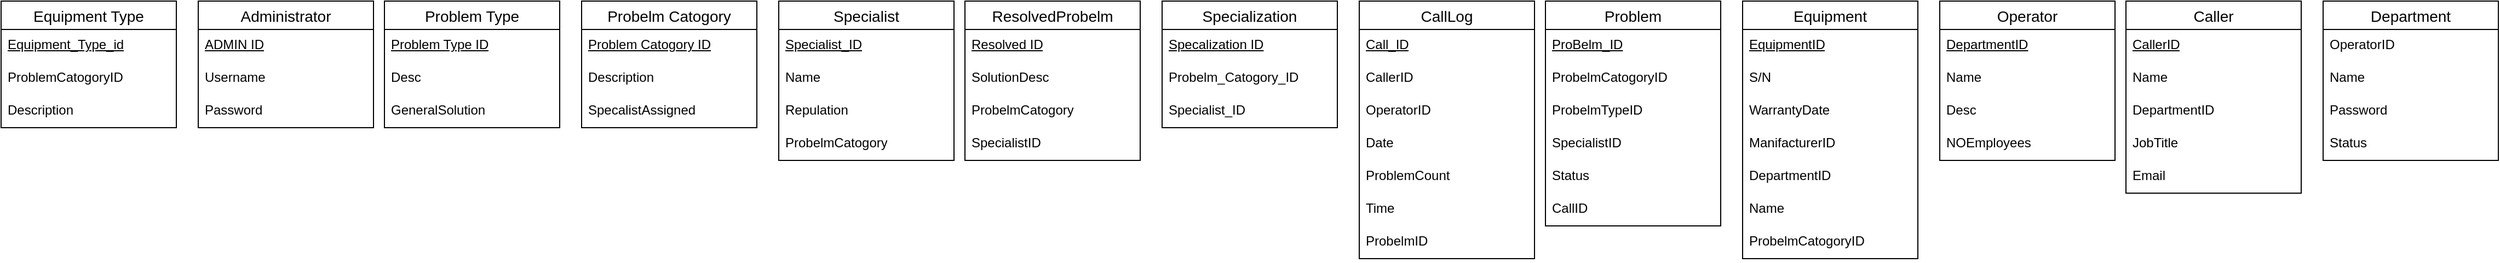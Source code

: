 <mxfile version="24.7.17">
  <diagram name="Página-1" id="ZeteUe9dI3upf3mu1o2H">
    <mxGraphModel dx="2229" dy="1448" grid="1" gridSize="10" guides="1" tooltips="1" connect="1" arrows="1" fold="1" page="1" pageScale="1" pageWidth="827" pageHeight="1169" math="0" shadow="0">
      <root>
        <mxCell id="0" />
        <mxCell id="1" parent="0" />
        <mxCell id="eCejzndIbdOfTofB6fQI-1" value="Equipment Type" style="swimlane;fontStyle=0;childLayout=stackLayout;horizontal=1;startSize=26;horizontalStack=0;resizeParent=1;resizeParentMax=0;resizeLast=0;collapsible=1;marginBottom=0;align=center;fontSize=14;" vertex="1" parent="1">
          <mxGeometry x="-1020" y="-700" width="160" height="116" as="geometry" />
        </mxCell>
        <mxCell id="eCejzndIbdOfTofB6fQI-2" value="&lt;font style=&quot;vertical-align: inherit;&quot;&gt;&lt;font style=&quot;vertical-align: inherit;&quot;&gt;&lt;font style=&quot;vertical-align: inherit;&quot;&gt;&lt;font style=&quot;vertical-align: inherit;&quot;&gt;&lt;u&gt;Equipment_Type_id&lt;/u&gt;&lt;/font&gt;&lt;/font&gt;&lt;/font&gt;&lt;/font&gt;" style="text;strokeColor=none;fillColor=none;spacingLeft=4;spacingRight=4;overflow=hidden;rotatable=0;points=[[0,0.5],[1,0.5]];portConstraint=eastwest;fontSize=12;whiteSpace=wrap;html=1;" vertex="1" parent="eCejzndIbdOfTofB6fQI-1">
          <mxGeometry y="26" width="160" height="30" as="geometry" />
        </mxCell>
        <mxCell id="eCejzndIbdOfTofB6fQI-3" value="ProblemCatogoryID" style="text;strokeColor=none;fillColor=none;spacingLeft=4;spacingRight=4;overflow=hidden;rotatable=0;points=[[0,0.5],[1,0.5]];portConstraint=eastwest;fontSize=12;whiteSpace=wrap;html=1;" vertex="1" parent="eCejzndIbdOfTofB6fQI-1">
          <mxGeometry y="56" width="160" height="30" as="geometry" />
        </mxCell>
        <mxCell id="eCejzndIbdOfTofB6fQI-4" value="Description" style="text;strokeColor=none;fillColor=none;spacingLeft=4;spacingRight=4;overflow=hidden;rotatable=0;points=[[0,0.5],[1,0.5]];portConstraint=eastwest;fontSize=12;whiteSpace=wrap;html=1;" vertex="1" parent="eCejzndIbdOfTofB6fQI-1">
          <mxGeometry y="86" width="160" height="30" as="geometry" />
        </mxCell>
        <mxCell id="eCejzndIbdOfTofB6fQI-5" value="Administrator" style="swimlane;fontStyle=0;childLayout=stackLayout;horizontal=1;startSize=26;horizontalStack=0;resizeParent=1;resizeParentMax=0;resizeLast=0;collapsible=1;marginBottom=0;align=center;fontSize=14;" vertex="1" parent="1">
          <mxGeometry x="-840" y="-700" width="160" height="116" as="geometry" />
        </mxCell>
        <mxCell id="eCejzndIbdOfTofB6fQI-6" value="&lt;font style=&quot;vertical-align: inherit;&quot;&gt;&lt;font style=&quot;vertical-align: inherit;&quot;&gt;&lt;font style=&quot;vertical-align: inherit;&quot;&gt;&lt;font style=&quot;vertical-align: inherit;&quot;&gt;&lt;u&gt;ADMIN ID&lt;/u&gt;&lt;/font&gt;&lt;/font&gt;&lt;/font&gt;&lt;/font&gt;" style="text;strokeColor=none;fillColor=none;spacingLeft=4;spacingRight=4;overflow=hidden;rotatable=0;points=[[0,0.5],[1,0.5]];portConstraint=eastwest;fontSize=12;whiteSpace=wrap;html=1;" vertex="1" parent="eCejzndIbdOfTofB6fQI-5">
          <mxGeometry y="26" width="160" height="30" as="geometry" />
        </mxCell>
        <mxCell id="eCejzndIbdOfTofB6fQI-7" value="Username" style="text;strokeColor=none;fillColor=none;spacingLeft=4;spacingRight=4;overflow=hidden;rotatable=0;points=[[0,0.5],[1,0.5]];portConstraint=eastwest;fontSize=12;whiteSpace=wrap;html=1;" vertex="1" parent="eCejzndIbdOfTofB6fQI-5">
          <mxGeometry y="56" width="160" height="30" as="geometry" />
        </mxCell>
        <mxCell id="eCejzndIbdOfTofB6fQI-8" value="Password" style="text;strokeColor=none;fillColor=none;spacingLeft=4;spacingRight=4;overflow=hidden;rotatable=0;points=[[0,0.5],[1,0.5]];portConstraint=eastwest;fontSize=12;whiteSpace=wrap;html=1;" vertex="1" parent="eCejzndIbdOfTofB6fQI-5">
          <mxGeometry y="86" width="160" height="30" as="geometry" />
        </mxCell>
        <mxCell id="eCejzndIbdOfTofB6fQI-9" value="Problem Type" style="swimlane;fontStyle=0;childLayout=stackLayout;horizontal=1;startSize=26;horizontalStack=0;resizeParent=1;resizeParentMax=0;resizeLast=0;collapsible=1;marginBottom=0;align=center;fontSize=14;" vertex="1" parent="1">
          <mxGeometry x="-670" y="-700" width="160" height="116" as="geometry" />
        </mxCell>
        <mxCell id="eCejzndIbdOfTofB6fQI-10" value="&lt;u&gt;Problem Type ID&lt;/u&gt;" style="text;strokeColor=none;fillColor=none;spacingLeft=4;spacingRight=4;overflow=hidden;rotatable=0;points=[[0,0.5],[1,0.5]];portConstraint=eastwest;fontSize=12;whiteSpace=wrap;html=1;" vertex="1" parent="eCejzndIbdOfTofB6fQI-9">
          <mxGeometry y="26" width="160" height="30" as="geometry" />
        </mxCell>
        <mxCell id="eCejzndIbdOfTofB6fQI-11" value="Desc" style="text;strokeColor=none;fillColor=none;spacingLeft=4;spacingRight=4;overflow=hidden;rotatable=0;points=[[0,0.5],[1,0.5]];portConstraint=eastwest;fontSize=12;whiteSpace=wrap;html=1;" vertex="1" parent="eCejzndIbdOfTofB6fQI-9">
          <mxGeometry y="56" width="160" height="30" as="geometry" />
        </mxCell>
        <mxCell id="eCejzndIbdOfTofB6fQI-12" value="GeneralSolution" style="text;strokeColor=none;fillColor=none;spacingLeft=4;spacingRight=4;overflow=hidden;rotatable=0;points=[[0,0.5],[1,0.5]];portConstraint=eastwest;fontSize=12;whiteSpace=wrap;html=1;" vertex="1" parent="eCejzndIbdOfTofB6fQI-9">
          <mxGeometry y="86" width="160" height="30" as="geometry" />
        </mxCell>
        <mxCell id="eCejzndIbdOfTofB6fQI-13" value="Probelm Catogory" style="swimlane;fontStyle=0;childLayout=stackLayout;horizontal=1;startSize=26;horizontalStack=0;resizeParent=1;resizeParentMax=0;resizeLast=0;collapsible=1;marginBottom=0;align=center;fontSize=14;" vertex="1" parent="1">
          <mxGeometry x="-490" y="-700" width="160" height="116" as="geometry" />
        </mxCell>
        <mxCell id="eCejzndIbdOfTofB6fQI-14" value="&lt;u&gt;Problem Catogory ID&lt;/u&gt;" style="text;strokeColor=none;fillColor=none;spacingLeft=4;spacingRight=4;overflow=hidden;rotatable=0;points=[[0,0.5],[1,0.5]];portConstraint=eastwest;fontSize=12;whiteSpace=wrap;html=1;" vertex="1" parent="eCejzndIbdOfTofB6fQI-13">
          <mxGeometry y="26" width="160" height="30" as="geometry" />
        </mxCell>
        <mxCell id="eCejzndIbdOfTofB6fQI-15" value="Description" style="text;strokeColor=none;fillColor=none;spacingLeft=4;spacingRight=4;overflow=hidden;rotatable=0;points=[[0,0.5],[1,0.5]];portConstraint=eastwest;fontSize=12;whiteSpace=wrap;html=1;" vertex="1" parent="eCejzndIbdOfTofB6fQI-13">
          <mxGeometry y="56" width="160" height="30" as="geometry" />
        </mxCell>
        <mxCell id="eCejzndIbdOfTofB6fQI-16" value="SpecalistAssigned" style="text;strokeColor=none;fillColor=none;spacingLeft=4;spacingRight=4;overflow=hidden;rotatable=0;points=[[0,0.5],[1,0.5]];portConstraint=eastwest;fontSize=12;whiteSpace=wrap;html=1;" vertex="1" parent="eCejzndIbdOfTofB6fQI-13">
          <mxGeometry y="86" width="160" height="30" as="geometry" />
        </mxCell>
        <mxCell id="eCejzndIbdOfTofB6fQI-17" value="Specialist" style="swimlane;fontStyle=0;childLayout=stackLayout;horizontal=1;startSize=26;horizontalStack=0;resizeParent=1;resizeParentMax=0;resizeLast=0;collapsible=1;marginBottom=0;align=center;fontSize=14;" vertex="1" parent="1">
          <mxGeometry x="-310" y="-700" width="160" height="146" as="geometry" />
        </mxCell>
        <mxCell id="eCejzndIbdOfTofB6fQI-18" value="&lt;font style=&quot;vertical-align: inherit;&quot;&gt;&lt;font style=&quot;vertical-align: inherit;&quot;&gt;&lt;font style=&quot;vertical-align: inherit;&quot;&gt;&lt;font style=&quot;vertical-align: inherit;&quot;&gt;&lt;u&gt;Specialist_ID&lt;/u&gt;&lt;/font&gt;&lt;/font&gt;&lt;/font&gt;&lt;/font&gt;" style="text;strokeColor=none;fillColor=none;spacingLeft=4;spacingRight=4;overflow=hidden;rotatable=0;points=[[0,0.5],[1,0.5]];portConstraint=eastwest;fontSize=12;whiteSpace=wrap;html=1;" vertex="1" parent="eCejzndIbdOfTofB6fQI-17">
          <mxGeometry y="26" width="160" height="30" as="geometry" />
        </mxCell>
        <mxCell id="eCejzndIbdOfTofB6fQI-19" value="Name" style="text;strokeColor=none;fillColor=none;spacingLeft=4;spacingRight=4;overflow=hidden;rotatable=0;points=[[0,0.5],[1,0.5]];portConstraint=eastwest;fontSize=12;whiteSpace=wrap;html=1;" vertex="1" parent="eCejzndIbdOfTofB6fQI-17">
          <mxGeometry y="56" width="160" height="30" as="geometry" />
        </mxCell>
        <mxCell id="eCejzndIbdOfTofB6fQI-20" value="Repulation" style="text;strokeColor=none;fillColor=none;spacingLeft=4;spacingRight=4;overflow=hidden;rotatable=0;points=[[0,0.5],[1,0.5]];portConstraint=eastwest;fontSize=12;whiteSpace=wrap;html=1;" vertex="1" parent="eCejzndIbdOfTofB6fQI-17">
          <mxGeometry y="86" width="160" height="30" as="geometry" />
        </mxCell>
        <mxCell id="eCejzndIbdOfTofB6fQI-54" value="ProbelmCatogory" style="text;strokeColor=none;fillColor=none;spacingLeft=4;spacingRight=4;overflow=hidden;rotatable=0;points=[[0,0.5],[1,0.5]];portConstraint=eastwest;fontSize=12;whiteSpace=wrap;html=1;" vertex="1" parent="eCejzndIbdOfTofB6fQI-17">
          <mxGeometry y="116" width="160" height="30" as="geometry" />
        </mxCell>
        <mxCell id="eCejzndIbdOfTofB6fQI-21" value="ResolvedProbelm" style="swimlane;fontStyle=0;childLayout=stackLayout;horizontal=1;startSize=26;horizontalStack=0;resizeParent=1;resizeParentMax=0;resizeLast=0;collapsible=1;marginBottom=0;align=center;fontSize=14;" vertex="1" parent="1">
          <mxGeometry x="-140" y="-700" width="160" height="146" as="geometry" />
        </mxCell>
        <mxCell id="eCejzndIbdOfTofB6fQI-22" value="&lt;font style=&quot;vertical-align: inherit;&quot;&gt;&lt;font style=&quot;vertical-align: inherit;&quot;&gt;&lt;font style=&quot;vertical-align: inherit;&quot;&gt;&lt;font style=&quot;vertical-align: inherit;&quot;&gt;&lt;u&gt;Resolved ID&lt;/u&gt;&lt;/font&gt;&lt;/font&gt;&lt;/font&gt;&lt;/font&gt;" style="text;strokeColor=none;fillColor=none;spacingLeft=4;spacingRight=4;overflow=hidden;rotatable=0;points=[[0,0.5],[1,0.5]];portConstraint=eastwest;fontSize=12;whiteSpace=wrap;html=1;" vertex="1" parent="eCejzndIbdOfTofB6fQI-21">
          <mxGeometry y="26" width="160" height="30" as="geometry" />
        </mxCell>
        <mxCell id="eCejzndIbdOfTofB6fQI-23" value="SolutionDesc" style="text;strokeColor=none;fillColor=none;spacingLeft=4;spacingRight=4;overflow=hidden;rotatable=0;points=[[0,0.5],[1,0.5]];portConstraint=eastwest;fontSize=12;whiteSpace=wrap;html=1;" vertex="1" parent="eCejzndIbdOfTofB6fQI-21">
          <mxGeometry y="56" width="160" height="30" as="geometry" />
        </mxCell>
        <mxCell id="eCejzndIbdOfTofB6fQI-24" value="ProbelmCatogory" style="text;strokeColor=none;fillColor=none;spacingLeft=4;spacingRight=4;overflow=hidden;rotatable=0;points=[[0,0.5],[1,0.5]];portConstraint=eastwest;fontSize=12;whiteSpace=wrap;html=1;" vertex="1" parent="eCejzndIbdOfTofB6fQI-21">
          <mxGeometry y="86" width="160" height="30" as="geometry" />
        </mxCell>
        <mxCell id="eCejzndIbdOfTofB6fQI-57" value="SpecialistID" style="text;strokeColor=none;fillColor=none;spacingLeft=4;spacingRight=4;overflow=hidden;rotatable=0;points=[[0,0.5],[1,0.5]];portConstraint=eastwest;fontSize=12;whiteSpace=wrap;html=1;" vertex="1" parent="eCejzndIbdOfTofB6fQI-21">
          <mxGeometry y="116" width="160" height="30" as="geometry" />
        </mxCell>
        <mxCell id="eCejzndIbdOfTofB6fQI-25" value="Specialization" style="swimlane;fontStyle=0;childLayout=stackLayout;horizontal=1;startSize=26;horizontalStack=0;resizeParent=1;resizeParentMax=0;resizeLast=0;collapsible=1;marginBottom=0;align=center;fontSize=14;" vertex="1" parent="1">
          <mxGeometry x="40" y="-700" width="160" height="116" as="geometry">
            <mxRectangle x="40" y="-700" width="130" height="30" as="alternateBounds" />
          </mxGeometry>
        </mxCell>
        <mxCell id="eCejzndIbdOfTofB6fQI-26" value="&lt;font style=&quot;vertical-align: inherit;&quot;&gt;&lt;font style=&quot;vertical-align: inherit;&quot;&gt;&lt;font style=&quot;vertical-align: inherit;&quot;&gt;&lt;font style=&quot;vertical-align: inherit;&quot;&gt;&lt;u&gt;Specalization ID&lt;/u&gt;&lt;/font&gt;&lt;/font&gt;&lt;/font&gt;&lt;/font&gt;" style="text;strokeColor=none;fillColor=none;spacingLeft=4;spacingRight=4;overflow=hidden;rotatable=0;points=[[0,0.5],[1,0.5]];portConstraint=eastwest;fontSize=12;whiteSpace=wrap;html=1;" vertex="1" parent="eCejzndIbdOfTofB6fQI-25">
          <mxGeometry y="26" width="160" height="30" as="geometry" />
        </mxCell>
        <mxCell id="eCejzndIbdOfTofB6fQI-27" value="Probelm_Catogory_ID" style="text;strokeColor=none;fillColor=none;spacingLeft=4;spacingRight=4;overflow=hidden;rotatable=0;points=[[0,0.5],[1,0.5]];portConstraint=eastwest;fontSize=12;whiteSpace=wrap;html=1;" vertex="1" parent="eCejzndIbdOfTofB6fQI-25">
          <mxGeometry y="56" width="160" height="30" as="geometry" />
        </mxCell>
        <mxCell id="eCejzndIbdOfTofB6fQI-28" value="Specialist_ID" style="text;strokeColor=none;fillColor=none;spacingLeft=4;spacingRight=4;overflow=hidden;rotatable=0;points=[[0,0.5],[1,0.5]];portConstraint=eastwest;fontSize=12;whiteSpace=wrap;html=1;" vertex="1" parent="eCejzndIbdOfTofB6fQI-25">
          <mxGeometry y="86" width="160" height="30" as="geometry" />
        </mxCell>
        <mxCell id="eCejzndIbdOfTofB6fQI-29" value="CallLog" style="swimlane;fontStyle=0;childLayout=stackLayout;horizontal=1;startSize=26;horizontalStack=0;resizeParent=1;resizeParentMax=0;resizeLast=0;collapsible=1;marginBottom=0;align=center;fontSize=14;" vertex="1" parent="1">
          <mxGeometry x="220" y="-700" width="160" height="236" as="geometry" />
        </mxCell>
        <mxCell id="eCejzndIbdOfTofB6fQI-30" value="&lt;u&gt;Call_ID&lt;/u&gt;" style="text;strokeColor=none;fillColor=none;spacingLeft=4;spacingRight=4;overflow=hidden;rotatable=0;points=[[0,0.5],[1,0.5]];portConstraint=eastwest;fontSize=12;whiteSpace=wrap;html=1;" vertex="1" parent="eCejzndIbdOfTofB6fQI-29">
          <mxGeometry y="26" width="160" height="30" as="geometry" />
        </mxCell>
        <mxCell id="eCejzndIbdOfTofB6fQI-31" value="CallerID" style="text;strokeColor=none;fillColor=none;spacingLeft=4;spacingRight=4;overflow=hidden;rotatable=0;points=[[0,0.5],[1,0.5]];portConstraint=eastwest;fontSize=12;whiteSpace=wrap;html=1;" vertex="1" parent="eCejzndIbdOfTofB6fQI-29">
          <mxGeometry y="56" width="160" height="30" as="geometry" />
        </mxCell>
        <mxCell id="eCejzndIbdOfTofB6fQI-32" value="OperatorID" style="text;strokeColor=none;fillColor=none;spacingLeft=4;spacingRight=4;overflow=hidden;rotatable=0;points=[[0,0.5],[1,0.5]];portConstraint=eastwest;fontSize=12;whiteSpace=wrap;html=1;" vertex="1" parent="eCejzndIbdOfTofB6fQI-29">
          <mxGeometry y="86" width="160" height="30" as="geometry" />
        </mxCell>
        <mxCell id="eCejzndIbdOfTofB6fQI-58" value="Date" style="text;strokeColor=none;fillColor=none;spacingLeft=4;spacingRight=4;overflow=hidden;rotatable=0;points=[[0,0.5],[1,0.5]];portConstraint=eastwest;fontSize=12;whiteSpace=wrap;html=1;" vertex="1" parent="eCejzndIbdOfTofB6fQI-29">
          <mxGeometry y="116" width="160" height="30" as="geometry" />
        </mxCell>
        <mxCell id="eCejzndIbdOfTofB6fQI-59" value="ProblemCount" style="text;strokeColor=none;fillColor=none;spacingLeft=4;spacingRight=4;overflow=hidden;rotatable=0;points=[[0,0.5],[1,0.5]];portConstraint=eastwest;fontSize=12;whiteSpace=wrap;html=1;" vertex="1" parent="eCejzndIbdOfTofB6fQI-29">
          <mxGeometry y="146" width="160" height="30" as="geometry" />
        </mxCell>
        <mxCell id="eCejzndIbdOfTofB6fQI-60" value="Time" style="text;strokeColor=none;fillColor=none;spacingLeft=4;spacingRight=4;overflow=hidden;rotatable=0;points=[[0,0.5],[1,0.5]];portConstraint=eastwest;fontSize=12;whiteSpace=wrap;html=1;" vertex="1" parent="eCejzndIbdOfTofB6fQI-29">
          <mxGeometry y="176" width="160" height="30" as="geometry" />
        </mxCell>
        <mxCell id="eCejzndIbdOfTofB6fQI-61" value="ProbelmID" style="text;strokeColor=none;fillColor=none;spacingLeft=4;spacingRight=4;overflow=hidden;rotatable=0;points=[[0,0.5],[1,0.5]];portConstraint=eastwest;fontSize=12;whiteSpace=wrap;html=1;" vertex="1" parent="eCejzndIbdOfTofB6fQI-29">
          <mxGeometry y="206" width="160" height="30" as="geometry" />
        </mxCell>
        <mxCell id="eCejzndIbdOfTofB6fQI-33" value="Problem" style="swimlane;fontStyle=0;childLayout=stackLayout;horizontal=1;startSize=26;horizontalStack=0;resizeParent=1;resizeParentMax=0;resizeLast=0;collapsible=1;marginBottom=0;align=center;fontSize=14;" vertex="1" parent="1">
          <mxGeometry x="390" y="-700" width="160" height="206" as="geometry">
            <mxRectangle x="390" y="-700" width="90" height="30" as="alternateBounds" />
          </mxGeometry>
        </mxCell>
        <mxCell id="eCejzndIbdOfTofB6fQI-34" value="&lt;font style=&quot;vertical-align: inherit;&quot;&gt;&lt;font style=&quot;vertical-align: inherit;&quot;&gt;&lt;font style=&quot;vertical-align: inherit;&quot;&gt;&lt;font style=&quot;vertical-align: inherit;&quot;&gt;&lt;u&gt;ProBelm_ID&lt;/u&gt;&lt;/font&gt;&lt;/font&gt;&lt;/font&gt;&lt;/font&gt;" style="text;strokeColor=none;fillColor=none;spacingLeft=4;spacingRight=4;overflow=hidden;rotatable=0;points=[[0,0.5],[1,0.5]];portConstraint=eastwest;fontSize=12;whiteSpace=wrap;html=1;" vertex="1" parent="eCejzndIbdOfTofB6fQI-33">
          <mxGeometry y="26" width="160" height="30" as="geometry" />
        </mxCell>
        <mxCell id="eCejzndIbdOfTofB6fQI-35" value="ProbelmCatogoryID" style="text;strokeColor=none;fillColor=none;spacingLeft=4;spacingRight=4;overflow=hidden;rotatable=0;points=[[0,0.5],[1,0.5]];portConstraint=eastwest;fontSize=12;whiteSpace=wrap;html=1;" vertex="1" parent="eCejzndIbdOfTofB6fQI-33">
          <mxGeometry y="56" width="160" height="30" as="geometry" />
        </mxCell>
        <mxCell id="eCejzndIbdOfTofB6fQI-36" value="ProbelmTypeID" style="text;strokeColor=none;fillColor=none;spacingLeft=4;spacingRight=4;overflow=hidden;rotatable=0;points=[[0,0.5],[1,0.5]];portConstraint=eastwest;fontSize=12;whiteSpace=wrap;html=1;" vertex="1" parent="eCejzndIbdOfTofB6fQI-33">
          <mxGeometry y="86" width="160" height="30" as="geometry" />
        </mxCell>
        <mxCell id="eCejzndIbdOfTofB6fQI-62" value="SpecialistID" style="text;strokeColor=none;fillColor=none;spacingLeft=4;spacingRight=4;overflow=hidden;rotatable=0;points=[[0,0.5],[1,0.5]];portConstraint=eastwest;fontSize=12;whiteSpace=wrap;html=1;" vertex="1" parent="eCejzndIbdOfTofB6fQI-33">
          <mxGeometry y="116" width="160" height="30" as="geometry" />
        </mxCell>
        <mxCell id="eCejzndIbdOfTofB6fQI-63" value="Status" style="text;strokeColor=none;fillColor=none;spacingLeft=4;spacingRight=4;overflow=hidden;rotatable=0;points=[[0,0.5],[1,0.5]];portConstraint=eastwest;fontSize=12;whiteSpace=wrap;html=1;" vertex="1" parent="eCejzndIbdOfTofB6fQI-33">
          <mxGeometry y="146" width="160" height="30" as="geometry" />
        </mxCell>
        <mxCell id="eCejzndIbdOfTofB6fQI-64" value="CallID" style="text;strokeColor=none;fillColor=none;spacingLeft=4;spacingRight=4;overflow=hidden;rotatable=0;points=[[0,0.5],[1,0.5]];portConstraint=eastwest;fontSize=12;whiteSpace=wrap;html=1;" vertex="1" parent="eCejzndIbdOfTofB6fQI-33">
          <mxGeometry y="176" width="160" height="30" as="geometry" />
        </mxCell>
        <mxCell id="eCejzndIbdOfTofB6fQI-37" value="Equipment" style="swimlane;fontStyle=0;childLayout=stackLayout;horizontal=1;startSize=26;horizontalStack=0;resizeParent=1;resizeParentMax=0;resizeLast=0;collapsible=1;marginBottom=0;align=center;fontSize=14;" vertex="1" parent="1">
          <mxGeometry x="570" y="-700" width="160" height="236" as="geometry">
            <mxRectangle x="570" y="-700" width="110" height="30" as="alternateBounds" />
          </mxGeometry>
        </mxCell>
        <mxCell id="eCejzndIbdOfTofB6fQI-38" value="&lt;font style=&quot;vertical-align: inherit;&quot;&gt;&lt;font style=&quot;vertical-align: inherit;&quot;&gt;&lt;font style=&quot;vertical-align: inherit;&quot;&gt;&lt;font style=&quot;vertical-align: inherit;&quot;&gt;&lt;u&gt;EquipmentID&lt;/u&gt;&lt;/font&gt;&lt;/font&gt;&lt;/font&gt;&lt;/font&gt;" style="text;strokeColor=none;fillColor=none;spacingLeft=4;spacingRight=4;overflow=hidden;rotatable=0;points=[[0,0.5],[1,0.5]];portConstraint=eastwest;fontSize=12;whiteSpace=wrap;html=1;" vertex="1" parent="eCejzndIbdOfTofB6fQI-37">
          <mxGeometry y="26" width="160" height="30" as="geometry" />
        </mxCell>
        <mxCell id="eCejzndIbdOfTofB6fQI-39" value="S/N" style="text;strokeColor=none;fillColor=none;spacingLeft=4;spacingRight=4;overflow=hidden;rotatable=0;points=[[0,0.5],[1,0.5]];portConstraint=eastwest;fontSize=12;whiteSpace=wrap;html=1;" vertex="1" parent="eCejzndIbdOfTofB6fQI-37">
          <mxGeometry y="56" width="160" height="30" as="geometry" />
        </mxCell>
        <mxCell id="eCejzndIbdOfTofB6fQI-40" value="WarrantyDate" style="text;strokeColor=none;fillColor=none;spacingLeft=4;spacingRight=4;overflow=hidden;rotatable=0;points=[[0,0.5],[1,0.5]];portConstraint=eastwest;fontSize=12;whiteSpace=wrap;html=1;" vertex="1" parent="eCejzndIbdOfTofB6fQI-37">
          <mxGeometry y="86" width="160" height="30" as="geometry" />
        </mxCell>
        <mxCell id="eCejzndIbdOfTofB6fQI-65" value="ManifacturerID" style="text;strokeColor=none;fillColor=none;spacingLeft=4;spacingRight=4;overflow=hidden;rotatable=0;points=[[0,0.5],[1,0.5]];portConstraint=eastwest;fontSize=12;whiteSpace=wrap;html=1;" vertex="1" parent="eCejzndIbdOfTofB6fQI-37">
          <mxGeometry y="116" width="160" height="30" as="geometry" />
        </mxCell>
        <mxCell id="eCejzndIbdOfTofB6fQI-66" value="DepartmentID" style="text;strokeColor=none;fillColor=none;spacingLeft=4;spacingRight=4;overflow=hidden;rotatable=0;points=[[0,0.5],[1,0.5]];portConstraint=eastwest;fontSize=12;whiteSpace=wrap;html=1;" vertex="1" parent="eCejzndIbdOfTofB6fQI-37">
          <mxGeometry y="146" width="160" height="30" as="geometry" />
        </mxCell>
        <mxCell id="eCejzndIbdOfTofB6fQI-67" value="Name" style="text;strokeColor=none;fillColor=none;spacingLeft=4;spacingRight=4;overflow=hidden;rotatable=0;points=[[0,0.5],[1,0.5]];portConstraint=eastwest;fontSize=12;whiteSpace=wrap;html=1;" vertex="1" parent="eCejzndIbdOfTofB6fQI-37">
          <mxGeometry y="176" width="160" height="30" as="geometry" />
        </mxCell>
        <mxCell id="eCejzndIbdOfTofB6fQI-68" value="ProbelmCatogoryID" style="text;strokeColor=none;fillColor=none;spacingLeft=4;spacingRight=4;overflow=hidden;rotatable=0;points=[[0,0.5],[1,0.5]];portConstraint=eastwest;fontSize=12;whiteSpace=wrap;html=1;" vertex="1" parent="eCejzndIbdOfTofB6fQI-37">
          <mxGeometry y="206" width="160" height="30" as="geometry" />
        </mxCell>
        <mxCell id="eCejzndIbdOfTofB6fQI-41" value="Operator" style="swimlane;fontStyle=0;childLayout=stackLayout;horizontal=1;startSize=26;horizontalStack=0;resizeParent=1;resizeParentMax=0;resizeLast=0;collapsible=1;marginBottom=0;align=center;fontSize=14;" vertex="1" parent="1">
          <mxGeometry x="750" y="-700" width="160" height="146" as="geometry">
            <mxRectangle x="750" y="-700" width="100" height="30" as="alternateBounds" />
          </mxGeometry>
        </mxCell>
        <mxCell id="eCejzndIbdOfTofB6fQI-42" value="&lt;font style=&quot;vertical-align: inherit;&quot;&gt;&lt;font style=&quot;vertical-align: inherit;&quot;&gt;&lt;font style=&quot;vertical-align: inherit;&quot;&gt;&lt;font style=&quot;vertical-align: inherit;&quot;&gt;&lt;u&gt;DepartmentID&lt;/u&gt;&lt;/font&gt;&lt;/font&gt;&lt;/font&gt;&lt;/font&gt;" style="text;strokeColor=none;fillColor=none;spacingLeft=4;spacingRight=4;overflow=hidden;rotatable=0;points=[[0,0.5],[1,0.5]];portConstraint=eastwest;fontSize=12;whiteSpace=wrap;html=1;" vertex="1" parent="eCejzndIbdOfTofB6fQI-41">
          <mxGeometry y="26" width="160" height="30" as="geometry" />
        </mxCell>
        <mxCell id="eCejzndIbdOfTofB6fQI-43" value="Name" style="text;strokeColor=none;fillColor=none;spacingLeft=4;spacingRight=4;overflow=hidden;rotatable=0;points=[[0,0.5],[1,0.5]];portConstraint=eastwest;fontSize=12;whiteSpace=wrap;html=1;" vertex="1" parent="eCejzndIbdOfTofB6fQI-41">
          <mxGeometry y="56" width="160" height="30" as="geometry" />
        </mxCell>
        <mxCell id="eCejzndIbdOfTofB6fQI-44" value="Desc" style="text;strokeColor=none;fillColor=none;spacingLeft=4;spacingRight=4;overflow=hidden;rotatable=0;points=[[0,0.5],[1,0.5]];portConstraint=eastwest;fontSize=12;whiteSpace=wrap;html=1;" vertex="1" parent="eCejzndIbdOfTofB6fQI-41">
          <mxGeometry y="86" width="160" height="30" as="geometry" />
        </mxCell>
        <mxCell id="eCejzndIbdOfTofB6fQI-69" value="NOEmployees" style="text;strokeColor=none;fillColor=none;spacingLeft=4;spacingRight=4;overflow=hidden;rotatable=0;points=[[0,0.5],[1,0.5]];portConstraint=eastwest;fontSize=12;whiteSpace=wrap;html=1;" vertex="1" parent="eCejzndIbdOfTofB6fQI-41">
          <mxGeometry y="116" width="160" height="30" as="geometry" />
        </mxCell>
        <mxCell id="eCejzndIbdOfTofB6fQI-45" value="Caller" style="swimlane;fontStyle=0;childLayout=stackLayout;horizontal=1;startSize=26;horizontalStack=0;resizeParent=1;resizeParentMax=0;resizeLast=0;collapsible=1;marginBottom=0;align=center;fontSize=14;" vertex="1" parent="1">
          <mxGeometry x="920" y="-700" width="160" height="176" as="geometry">
            <mxRectangle x="920" y="-700" width="80" height="30" as="alternateBounds" />
          </mxGeometry>
        </mxCell>
        <mxCell id="eCejzndIbdOfTofB6fQI-46" value="&lt;font style=&quot;vertical-align: inherit;&quot;&gt;&lt;font style=&quot;vertical-align: inherit;&quot;&gt;&lt;font style=&quot;vertical-align: inherit;&quot;&gt;&lt;font style=&quot;vertical-align: inherit;&quot;&gt;&lt;u&gt;CallerID&lt;/u&gt;&lt;/font&gt;&lt;/font&gt;&lt;/font&gt;&lt;/font&gt;" style="text;strokeColor=none;fillColor=none;spacingLeft=4;spacingRight=4;overflow=hidden;rotatable=0;points=[[0,0.5],[1,0.5]];portConstraint=eastwest;fontSize=12;whiteSpace=wrap;html=1;" vertex="1" parent="eCejzndIbdOfTofB6fQI-45">
          <mxGeometry y="26" width="160" height="30" as="geometry" />
        </mxCell>
        <mxCell id="eCejzndIbdOfTofB6fQI-47" value="Name" style="text;strokeColor=none;fillColor=none;spacingLeft=4;spacingRight=4;overflow=hidden;rotatable=0;points=[[0,0.5],[1,0.5]];portConstraint=eastwest;fontSize=12;whiteSpace=wrap;html=1;" vertex="1" parent="eCejzndIbdOfTofB6fQI-45">
          <mxGeometry y="56" width="160" height="30" as="geometry" />
        </mxCell>
        <mxCell id="eCejzndIbdOfTofB6fQI-48" value="DepartmentID" style="text;strokeColor=none;fillColor=none;spacingLeft=4;spacingRight=4;overflow=hidden;rotatable=0;points=[[0,0.5],[1,0.5]];portConstraint=eastwest;fontSize=12;whiteSpace=wrap;html=1;" vertex="1" parent="eCejzndIbdOfTofB6fQI-45">
          <mxGeometry y="86" width="160" height="30" as="geometry" />
        </mxCell>
        <mxCell id="eCejzndIbdOfTofB6fQI-70" value="JobTitle" style="text;strokeColor=none;fillColor=none;spacingLeft=4;spacingRight=4;overflow=hidden;rotatable=0;points=[[0,0.5],[1,0.5]];portConstraint=eastwest;fontSize=12;whiteSpace=wrap;html=1;" vertex="1" parent="eCejzndIbdOfTofB6fQI-45">
          <mxGeometry y="116" width="160" height="30" as="geometry" />
        </mxCell>
        <mxCell id="eCejzndIbdOfTofB6fQI-71" value="Email" style="text;strokeColor=none;fillColor=none;spacingLeft=4;spacingRight=4;overflow=hidden;rotatable=0;points=[[0,0.5],[1,0.5]];portConstraint=eastwest;fontSize=12;whiteSpace=wrap;html=1;" vertex="1" parent="eCejzndIbdOfTofB6fQI-45">
          <mxGeometry y="146" width="160" height="30" as="geometry" />
        </mxCell>
        <mxCell id="eCejzndIbdOfTofB6fQI-49" value="Department" style="swimlane;fontStyle=0;childLayout=stackLayout;horizontal=1;startSize=26;horizontalStack=0;resizeParent=1;resizeParentMax=0;resizeLast=0;collapsible=1;marginBottom=0;align=center;fontSize=14;" vertex="1" parent="1">
          <mxGeometry x="1100" y="-700" width="160" height="146" as="geometry">
            <mxRectangle x="1100" y="-700" width="110" height="30" as="alternateBounds" />
          </mxGeometry>
        </mxCell>
        <mxCell id="eCejzndIbdOfTofB6fQI-50" value="&lt;font style=&quot;vertical-align: inherit;&quot;&gt;&lt;font style=&quot;vertical-align: inherit;&quot;&gt;&lt;font style=&quot;vertical-align: inherit;&quot;&gt;&lt;font style=&quot;vertical-align: inherit;&quot;&gt;OperatorID&lt;/font&gt;&lt;/font&gt;&lt;/font&gt;&lt;/font&gt;" style="text;strokeColor=none;fillColor=none;spacingLeft=4;spacingRight=4;overflow=hidden;rotatable=0;points=[[0,0.5],[1,0.5]];portConstraint=eastwest;fontSize=12;whiteSpace=wrap;html=1;" vertex="1" parent="eCejzndIbdOfTofB6fQI-49">
          <mxGeometry y="26" width="160" height="30" as="geometry" />
        </mxCell>
        <mxCell id="eCejzndIbdOfTofB6fQI-51" value="Name" style="text;strokeColor=none;fillColor=none;spacingLeft=4;spacingRight=4;overflow=hidden;rotatable=0;points=[[0,0.5],[1,0.5]];portConstraint=eastwest;fontSize=12;whiteSpace=wrap;html=1;" vertex="1" parent="eCejzndIbdOfTofB6fQI-49">
          <mxGeometry y="56" width="160" height="30" as="geometry" />
        </mxCell>
        <mxCell id="eCejzndIbdOfTofB6fQI-52" value="Password" style="text;strokeColor=none;fillColor=none;spacingLeft=4;spacingRight=4;overflow=hidden;rotatable=0;points=[[0,0.5],[1,0.5]];portConstraint=eastwest;fontSize=12;whiteSpace=wrap;html=1;" vertex="1" parent="eCejzndIbdOfTofB6fQI-49">
          <mxGeometry y="86" width="160" height="30" as="geometry" />
        </mxCell>
        <mxCell id="eCejzndIbdOfTofB6fQI-72" value="Status" style="text;strokeColor=none;fillColor=none;spacingLeft=4;spacingRight=4;overflow=hidden;rotatable=0;points=[[0,0.5],[1,0.5]];portConstraint=eastwest;fontSize=12;whiteSpace=wrap;html=1;" vertex="1" parent="eCejzndIbdOfTofB6fQI-49">
          <mxGeometry y="116" width="160" height="30" as="geometry" />
        </mxCell>
      </root>
    </mxGraphModel>
  </diagram>
</mxfile>
